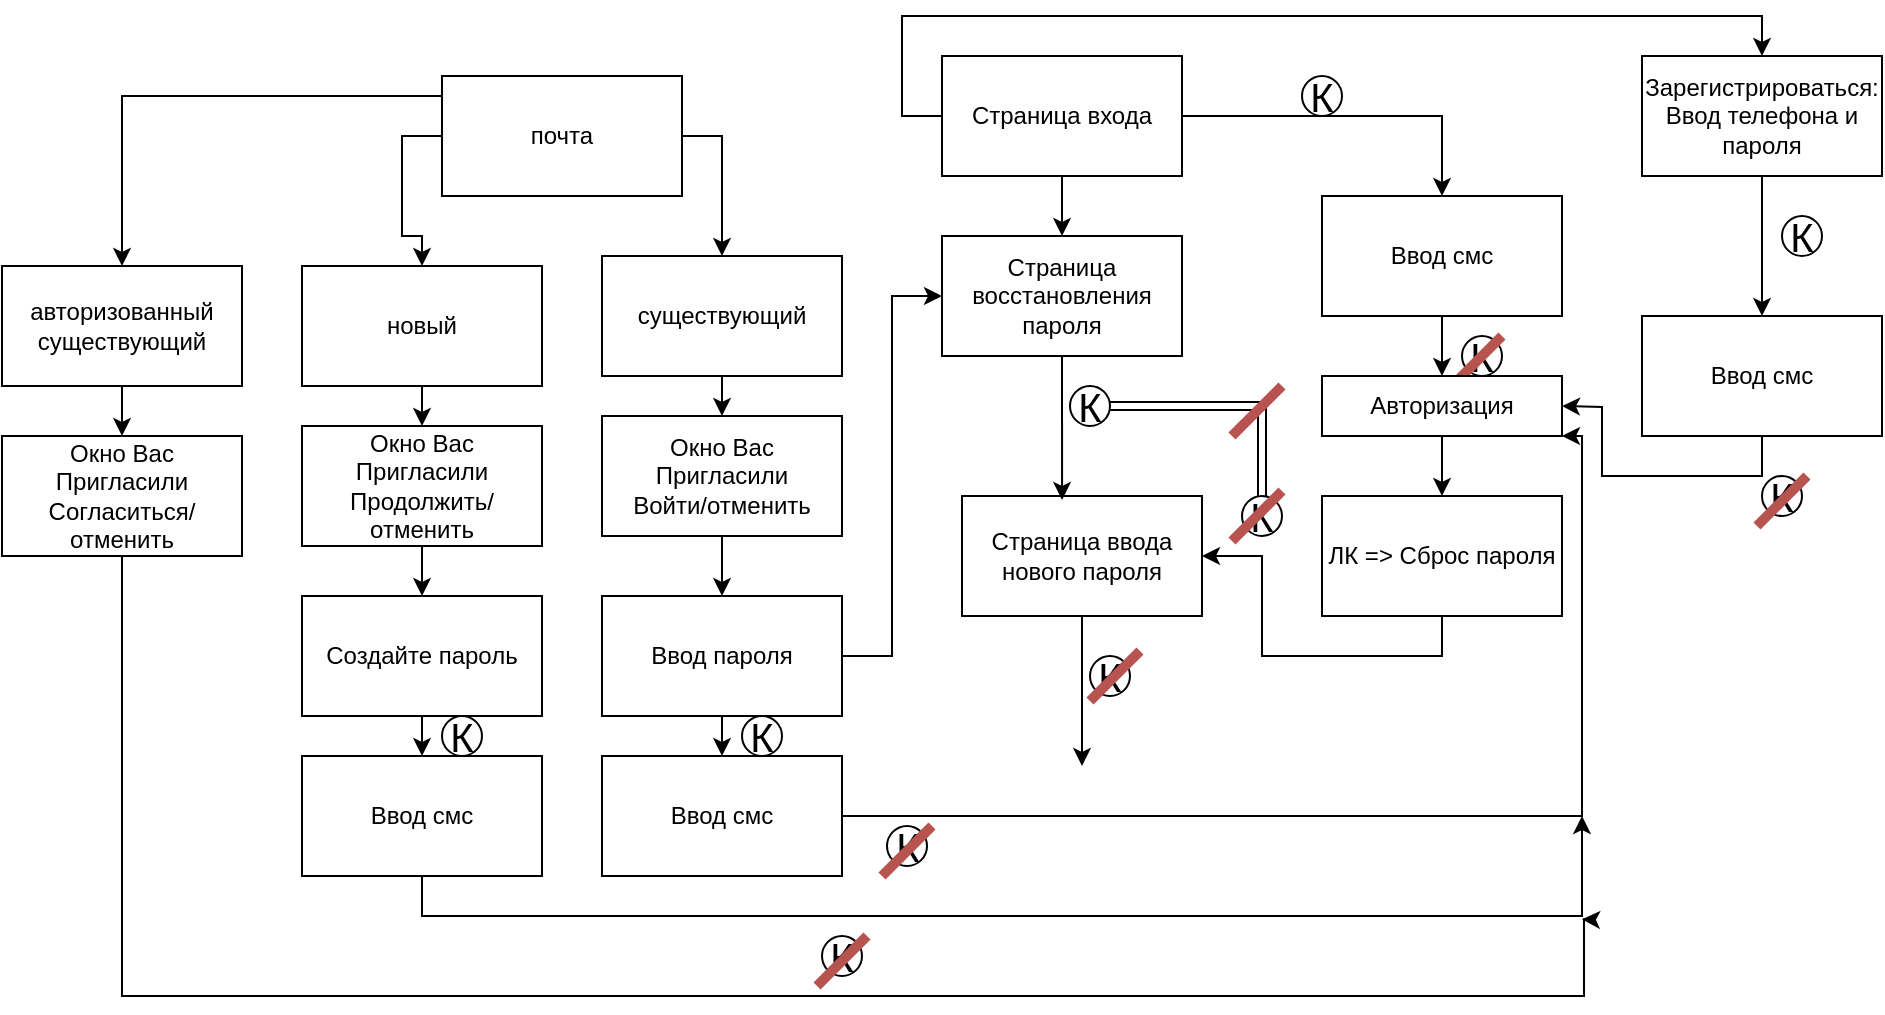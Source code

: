 <mxfile version="23.1.6" type="github">
  <diagram name="Страница — 1" id="66TOMJSSnxzuz0lcUZof">
    <mxGraphModel dx="1970" dy="583" grid="1" gridSize="10" guides="1" tooltips="1" connect="1" arrows="1" fold="1" page="1" pageScale="1" pageWidth="827" pageHeight="1169" math="0" shadow="0">
      <root>
        <mxCell id="0" />
        <mxCell id="1" parent="0" />
        <mxCell id="9x6tsyBbqe4y4ygr-2_b-15" style="edgeStyle=orthogonalEdgeStyle;rounded=0;orthogonalLoop=1;jettySize=auto;html=1;exitX=1;exitY=0.5;exitDx=0;exitDy=0;entryX=0.5;entryY=0;entryDx=0;entryDy=0;" parent="1" source="9x6tsyBbqe4y4ygr-2_b-1" target="9x6tsyBbqe4y4ygr-2_b-2" edge="1">
          <mxGeometry relative="1" as="geometry" />
        </mxCell>
        <mxCell id="9x6tsyBbqe4y4ygr-2_b-16" style="edgeStyle=orthogonalEdgeStyle;rounded=0;orthogonalLoop=1;jettySize=auto;html=1;exitX=0.5;exitY=1;exitDx=0;exitDy=0;entryX=0.5;entryY=0;entryDx=0;entryDy=0;" parent="1" source="9x6tsyBbqe4y4ygr-2_b-1" target="9x6tsyBbqe4y4ygr-2_b-4" edge="1">
          <mxGeometry relative="1" as="geometry" />
        </mxCell>
        <mxCell id="9x6tsyBbqe4y4ygr-2_b-23" style="edgeStyle=orthogonalEdgeStyle;rounded=0;orthogonalLoop=1;jettySize=auto;html=1;exitX=0;exitY=0.5;exitDx=0;exitDy=0;entryX=0.5;entryY=0;entryDx=0;entryDy=0;" parent="1" source="9x6tsyBbqe4y4ygr-2_b-1" target="9x6tsyBbqe4y4ygr-2_b-18" edge="1">
          <mxGeometry relative="1" as="geometry">
            <mxPoint x="210" y="140" as="targetPoint" />
          </mxGeometry>
        </mxCell>
        <mxCell id="9x6tsyBbqe4y4ygr-2_b-1" value="Страница входа" style="rounded=0;whiteSpace=wrap;html=1;" parent="1" vertex="1">
          <mxGeometry x="340" y="70" width="120" height="60" as="geometry" />
        </mxCell>
        <mxCell id="9x6tsyBbqe4y4ygr-2_b-25" style="edgeStyle=orthogonalEdgeStyle;rounded=0;orthogonalLoop=1;jettySize=auto;html=1;exitX=0.5;exitY=1;exitDx=0;exitDy=0;entryX=0.5;entryY=0;entryDx=0;entryDy=0;" parent="1" source="9x6tsyBbqe4y4ygr-2_b-2" edge="1">
          <mxGeometry relative="1" as="geometry">
            <mxPoint x="590" y="230" as="targetPoint" />
          </mxGeometry>
        </mxCell>
        <mxCell id="9x6tsyBbqe4y4ygr-2_b-2" value="Ввод смс" style="rounded=0;whiteSpace=wrap;html=1;" parent="1" vertex="1">
          <mxGeometry x="530" y="140" width="120" height="60" as="geometry" />
        </mxCell>
        <mxCell id="9x6tsyBbqe4y4ygr-2_b-12" style="edgeStyle=orthogonalEdgeStyle;rounded=0;orthogonalLoop=1;jettySize=auto;html=1;exitX=0.5;exitY=1;exitDx=0;exitDy=0;" parent="1" source="9x6tsyBbqe4y4ygr-2_b-3" target="9x6tsyBbqe4y4ygr-2_b-5" edge="1">
          <mxGeometry relative="1" as="geometry" />
        </mxCell>
        <mxCell id="9x6tsyBbqe4y4ygr-2_b-3" value="ЛК =&amp;gt; Сброс пароля" style="rounded=0;whiteSpace=wrap;html=1;" parent="1" vertex="1">
          <mxGeometry x="530" y="290" width="120" height="60" as="geometry" />
        </mxCell>
        <mxCell id="9x6tsyBbqe4y4ygr-2_b-4" value="Страница восстановления пароля" style="rounded=0;whiteSpace=wrap;html=1;" parent="1" vertex="1">
          <mxGeometry x="340" y="160" width="120" height="60" as="geometry" />
        </mxCell>
        <mxCell id="9x6tsyBbqe4y4ygr-2_b-10" style="edgeStyle=orthogonalEdgeStyle;rounded=0;orthogonalLoop=1;jettySize=auto;html=1;exitX=0.5;exitY=1;exitDx=0;exitDy=0;" parent="1" source="9x6tsyBbqe4y4ygr-2_b-5" edge="1">
          <mxGeometry relative="1" as="geometry">
            <mxPoint x="410" y="425" as="targetPoint" />
          </mxGeometry>
        </mxCell>
        <mxCell id="9x6tsyBbqe4y4ygr-2_b-5" value="Страница ввода нового пароля" style="rounded=0;whiteSpace=wrap;html=1;" parent="1" vertex="1">
          <mxGeometry x="350" y="290" width="120" height="60" as="geometry" />
        </mxCell>
        <mxCell id="9x6tsyBbqe4y4ygr-2_b-13" style="edgeStyle=orthogonalEdgeStyle;rounded=0;orthogonalLoop=1;jettySize=auto;html=1;exitX=0.5;exitY=1;exitDx=0;exitDy=0;entryX=0.417;entryY=0.033;entryDx=0;entryDy=0;entryPerimeter=0;" parent="1" source="9x6tsyBbqe4y4ygr-2_b-4" target="9x6tsyBbqe4y4ygr-2_b-5" edge="1">
          <mxGeometry relative="1" as="geometry" />
        </mxCell>
        <mxCell id="9x6tsyBbqe4y4ygr-2_b-21" style="edgeStyle=orthogonalEdgeStyle;rounded=0;orthogonalLoop=1;jettySize=auto;html=1;exitX=0.5;exitY=1;exitDx=0;exitDy=0;entryX=0.5;entryY=0;entryDx=0;entryDy=0;" parent="1" source="9x6tsyBbqe4y4ygr-2_b-18" target="9x6tsyBbqe4y4ygr-2_b-19" edge="1">
          <mxGeometry relative="1" as="geometry" />
        </mxCell>
        <mxCell id="9x6tsyBbqe4y4ygr-2_b-18" value="Зарегистрироваться:&lt;br&gt;Ввод телефона и пароля" style="rounded=0;whiteSpace=wrap;html=1;" parent="1" vertex="1">
          <mxGeometry x="690" y="70" width="120" height="60" as="geometry" />
        </mxCell>
        <mxCell id="9x6tsyBbqe4y4ygr-2_b-39" style="edgeStyle=orthogonalEdgeStyle;rounded=0;orthogonalLoop=1;jettySize=auto;html=1;exitX=0.5;exitY=1;exitDx=0;exitDy=0;entryX=1;entryY=0.5;entryDx=0;entryDy=0;" parent="1" source="9x6tsyBbqe4y4ygr-2_b-19" edge="1">
          <mxGeometry relative="1" as="geometry">
            <mxPoint x="650" y="245" as="targetPoint" />
          </mxGeometry>
        </mxCell>
        <mxCell id="9x6tsyBbqe4y4ygr-2_b-19" value="Ввод смс" style="rounded=0;whiteSpace=wrap;html=1;" parent="1" vertex="1">
          <mxGeometry x="690" y="200" width="120" height="60" as="geometry" />
        </mxCell>
        <mxCell id="9x6tsyBbqe4y4ygr-2_b-26" style="edgeStyle=orthogonalEdgeStyle;rounded=0;orthogonalLoop=1;jettySize=auto;html=1;exitX=0.5;exitY=1;exitDx=0;exitDy=0;entryX=0.5;entryY=0;entryDx=0;entryDy=0;" parent="1" target="9x6tsyBbqe4y4ygr-2_b-3" edge="1">
          <mxGeometry relative="1" as="geometry">
            <mxPoint x="590" y="260" as="sourcePoint" />
          </mxGeometry>
        </mxCell>
        <mxCell id="9x6tsyBbqe4y4ygr-2_b-27" value="&lt;font style=&quot;font-size: 20px;&quot;&gt;К&lt;/font&gt;" style="ellipse;whiteSpace=wrap;html=1;" parent="1" vertex="1">
          <mxGeometry x="520" y="80" width="20" height="20" as="geometry" />
        </mxCell>
        <mxCell id="9x6tsyBbqe4y4ygr-2_b-30" value="&lt;font style=&quot;font-size: 20px;&quot;&gt;К&lt;/font&gt;" style="ellipse;whiteSpace=wrap;html=1;" parent="1" vertex="1">
          <mxGeometry x="600" y="210" width="20" height="20" as="geometry" />
        </mxCell>
        <mxCell id="9x6tsyBbqe4y4ygr-2_b-31" value="&lt;font style=&quot;font-size: 20px;&quot;&gt;К&lt;/font&gt;" style="ellipse;whiteSpace=wrap;html=1;" parent="1" vertex="1">
          <mxGeometry x="490" y="290" width="20" height="20" as="geometry" />
        </mxCell>
        <mxCell id="9x6tsyBbqe4y4ygr-2_b-34" style="edgeStyle=orthogonalEdgeStyle;rounded=0;orthogonalLoop=1;jettySize=auto;html=1;exitX=1;exitY=0.5;exitDx=0;exitDy=0;entryX=0.5;entryY=0;entryDx=0;entryDy=0;shape=link;" parent="1" source="9x6tsyBbqe4y4ygr-2_b-32" target="9x6tsyBbqe4y4ygr-2_b-31" edge="1">
          <mxGeometry relative="1" as="geometry" />
        </mxCell>
        <mxCell id="9x6tsyBbqe4y4ygr-2_b-32" value="&lt;font style=&quot;font-size: 20px;&quot;&gt;К&lt;/font&gt;" style="ellipse;whiteSpace=wrap;html=1;" parent="1" vertex="1">
          <mxGeometry x="404" y="235" width="20" height="20" as="geometry" />
        </mxCell>
        <mxCell id="9x6tsyBbqe4y4ygr-2_b-35" value="&lt;font style=&quot;font-size: 20px;&quot;&gt;К&lt;/font&gt;" style="ellipse;whiteSpace=wrap;html=1;" parent="1" vertex="1">
          <mxGeometry x="414" y="370" width="20" height="20" as="geometry" />
        </mxCell>
        <mxCell id="9x6tsyBbqe4y4ygr-2_b-36" value="&lt;font style=&quot;font-size: 20px;&quot;&gt;К&lt;/font&gt;" style="ellipse;whiteSpace=wrap;html=1;" parent="1" vertex="1">
          <mxGeometry x="750" y="280" width="20" height="20" as="geometry" />
        </mxCell>
        <mxCell id="9x6tsyBbqe4y4ygr-2_b-37" value="&lt;font style=&quot;font-size: 20px;&quot;&gt;К&lt;/font&gt;" style="ellipse;whiteSpace=wrap;html=1;" parent="1" vertex="1">
          <mxGeometry x="760" y="150" width="20" height="20" as="geometry" />
        </mxCell>
        <mxCell id="9x6tsyBbqe4y4ygr-2_b-43" value="" style="endArrow=none;html=1;rounded=0;fillColor=#f8cecc;strokeColor=#b85450;strokeWidth=5;" parent="1" edge="1">
          <mxGeometry width="50" height="50" relative="1" as="geometry">
            <mxPoint x="747.5" y="305" as="sourcePoint" />
            <mxPoint x="772.5" y="280" as="targetPoint" />
          </mxGeometry>
        </mxCell>
        <mxCell id="9x6tsyBbqe4y4ygr-2_b-44" value="" style="endArrow=none;html=1;rounded=0;fillColor=#f8cecc;strokeColor=#b85450;strokeWidth=5;" parent="1" edge="1">
          <mxGeometry width="50" height="50" relative="1" as="geometry">
            <mxPoint x="595" y="235" as="sourcePoint" />
            <mxPoint x="620" y="210" as="targetPoint" />
            <Array as="points" />
          </mxGeometry>
        </mxCell>
        <mxCell id="9x6tsyBbqe4y4ygr-2_b-46" value="Авторизация" style="rounded=0;whiteSpace=wrap;html=1;" parent="1" vertex="1">
          <mxGeometry x="530" y="230" width="120" height="30" as="geometry" />
        </mxCell>
        <mxCell id="9x6tsyBbqe4y4ygr-2_b-64" style="edgeStyle=orthogonalEdgeStyle;rounded=0;orthogonalLoop=1;jettySize=auto;html=1;exitX=0;exitY=0.5;exitDx=0;exitDy=0;entryX=0.5;entryY=0;entryDx=0;entryDy=0;" parent="1" source="9x6tsyBbqe4y4ygr-2_b-47" target="9x6tsyBbqe4y4ygr-2_b-49" edge="1">
          <mxGeometry relative="1" as="geometry" />
        </mxCell>
        <mxCell id="9x6tsyBbqe4y4ygr-2_b-65" style="edgeStyle=orthogonalEdgeStyle;rounded=0;orthogonalLoop=1;jettySize=auto;html=1;exitX=1;exitY=0.5;exitDx=0;exitDy=0;entryX=0.5;entryY=0;entryDx=0;entryDy=0;" parent="1" source="9x6tsyBbqe4y4ygr-2_b-47" target="9x6tsyBbqe4y4ygr-2_b-48" edge="1">
          <mxGeometry relative="1" as="geometry" />
        </mxCell>
        <mxCell id="6nNt_AbwfM6kIq5hgyWA-8" style="edgeStyle=orthogonalEdgeStyle;rounded=0;orthogonalLoop=1;jettySize=auto;html=1;exitX=0;exitY=0;exitDx=0;exitDy=0;entryX=0.5;entryY=0;entryDx=0;entryDy=0;" edge="1" parent="1" source="9x6tsyBbqe4y4ygr-2_b-47" target="6nNt_AbwfM6kIq5hgyWA-6">
          <mxGeometry relative="1" as="geometry">
            <Array as="points">
              <mxPoint x="90" y="90" />
              <mxPoint x="-70" y="90" />
            </Array>
          </mxGeometry>
        </mxCell>
        <mxCell id="9x6tsyBbqe4y4ygr-2_b-47" value="почта" style="rounded=0;whiteSpace=wrap;html=1;" parent="1" vertex="1">
          <mxGeometry x="90" y="80" width="120" height="60" as="geometry" />
        </mxCell>
        <mxCell id="9x6tsyBbqe4y4ygr-2_b-71" style="edgeStyle=orthogonalEdgeStyle;rounded=0;orthogonalLoop=1;jettySize=auto;html=1;exitX=0.5;exitY=1;exitDx=0;exitDy=0;entryX=0.5;entryY=0;entryDx=0;entryDy=0;" parent="1" source="9x6tsyBbqe4y4ygr-2_b-48" target="9x6tsyBbqe4y4ygr-2_b-50" edge="1">
          <mxGeometry relative="1" as="geometry" />
        </mxCell>
        <mxCell id="9x6tsyBbqe4y4ygr-2_b-48" value="существующий" style="rounded=0;whiteSpace=wrap;html=1;" parent="1" vertex="1">
          <mxGeometry x="170" y="170" width="120" height="60" as="geometry" />
        </mxCell>
        <mxCell id="9x6tsyBbqe4y4ygr-2_b-70" style="edgeStyle=orthogonalEdgeStyle;rounded=0;orthogonalLoop=1;jettySize=auto;html=1;exitX=0.5;exitY=1;exitDx=0;exitDy=0;entryX=0.5;entryY=0;entryDx=0;entryDy=0;" parent="1" source="9x6tsyBbqe4y4ygr-2_b-49" target="9x6tsyBbqe4y4ygr-2_b-57" edge="1">
          <mxGeometry relative="1" as="geometry" />
        </mxCell>
        <mxCell id="9x6tsyBbqe4y4ygr-2_b-49" value="новый" style="rounded=0;whiteSpace=wrap;html=1;" parent="1" vertex="1">
          <mxGeometry x="20" y="175" width="120" height="60" as="geometry" />
        </mxCell>
        <mxCell id="9x6tsyBbqe4y4ygr-2_b-73" style="edgeStyle=orthogonalEdgeStyle;rounded=0;orthogonalLoop=1;jettySize=auto;html=1;exitX=0.5;exitY=1;exitDx=0;exitDy=0;entryX=0.5;entryY=0;entryDx=0;entryDy=0;" parent="1" source="9x6tsyBbqe4y4ygr-2_b-50" target="9x6tsyBbqe4y4ygr-2_b-51" edge="1">
          <mxGeometry relative="1" as="geometry" />
        </mxCell>
        <mxCell id="9x6tsyBbqe4y4ygr-2_b-50" value="Окно Вас Пригласили&lt;br&gt;Войти/отменить" style="rounded=0;whiteSpace=wrap;html=1;" parent="1" vertex="1">
          <mxGeometry x="170" y="250" width="120" height="60" as="geometry" />
        </mxCell>
        <mxCell id="9x6tsyBbqe4y4ygr-2_b-52" style="edgeStyle=orthogonalEdgeStyle;rounded=0;orthogonalLoop=1;jettySize=auto;html=1;exitX=1;exitY=0.5;exitDx=0;exitDy=0;entryX=0;entryY=0.5;entryDx=0;entryDy=0;" parent="1" source="9x6tsyBbqe4y4ygr-2_b-51" target="9x6tsyBbqe4y4ygr-2_b-4" edge="1">
          <mxGeometry relative="1" as="geometry" />
        </mxCell>
        <mxCell id="9x6tsyBbqe4y4ygr-2_b-77" style="edgeStyle=orthogonalEdgeStyle;rounded=0;orthogonalLoop=1;jettySize=auto;html=1;exitX=0.5;exitY=1;exitDx=0;exitDy=0;entryX=0.5;entryY=0;entryDx=0;entryDy=0;" parent="1" source="9x6tsyBbqe4y4ygr-2_b-51" target="9x6tsyBbqe4y4ygr-2_b-53" edge="1">
          <mxGeometry relative="1" as="geometry" />
        </mxCell>
        <mxCell id="9x6tsyBbqe4y4ygr-2_b-51" value="Ввод пароля" style="rounded=0;whiteSpace=wrap;html=1;" parent="1" vertex="1">
          <mxGeometry x="170" y="340" width="120" height="60" as="geometry" />
        </mxCell>
        <mxCell id="9x6tsyBbqe4y4ygr-2_b-56" style="edgeStyle=orthogonalEdgeStyle;rounded=0;orthogonalLoop=1;jettySize=auto;html=1;exitX=1;exitY=0.5;exitDx=0;exitDy=0;entryX=1;entryY=1;entryDx=0;entryDy=0;" parent="1" source="9x6tsyBbqe4y4ygr-2_b-53" target="9x6tsyBbqe4y4ygr-2_b-46" edge="1">
          <mxGeometry relative="1" as="geometry">
            <Array as="points">
              <mxPoint x="660" y="450" />
              <mxPoint x="660" y="260" />
            </Array>
          </mxGeometry>
        </mxCell>
        <mxCell id="9x6tsyBbqe4y4ygr-2_b-53" value="Ввод смс" style="rounded=0;whiteSpace=wrap;html=1;" parent="1" vertex="1">
          <mxGeometry x="170" y="420" width="120" height="60" as="geometry" />
        </mxCell>
        <mxCell id="9x6tsyBbqe4y4ygr-2_b-54" value="&lt;font style=&quot;font-size: 20px;&quot;&gt;К&lt;/font&gt;" style="ellipse;whiteSpace=wrap;html=1;" parent="1" vertex="1">
          <mxGeometry x="312.5" y="455" width="20" height="20" as="geometry" />
        </mxCell>
        <mxCell id="9x6tsyBbqe4y4ygr-2_b-55" value="" style="endArrow=none;html=1;rounded=0;fillColor=#f8cecc;strokeColor=#b85450;strokeWidth=5;" parent="1" edge="1">
          <mxGeometry width="50" height="50" relative="1" as="geometry">
            <mxPoint x="310" y="480" as="sourcePoint" />
            <mxPoint x="335" y="455" as="targetPoint" />
          </mxGeometry>
        </mxCell>
        <mxCell id="9x6tsyBbqe4y4ygr-2_b-72" style="edgeStyle=orthogonalEdgeStyle;rounded=0;orthogonalLoop=1;jettySize=auto;html=1;exitX=0.5;exitY=1;exitDx=0;exitDy=0;entryX=0.5;entryY=0;entryDx=0;entryDy=0;" parent="1" source="9x6tsyBbqe4y4ygr-2_b-57" target="9x6tsyBbqe4y4ygr-2_b-58" edge="1">
          <mxGeometry relative="1" as="geometry" />
        </mxCell>
        <mxCell id="9x6tsyBbqe4y4ygr-2_b-57" value="Окно Вас Пригласили&lt;br&gt;Продолжить/отменить" style="rounded=0;whiteSpace=wrap;html=1;" parent="1" vertex="1">
          <mxGeometry x="20" y="255" width="120" height="60" as="geometry" />
        </mxCell>
        <mxCell id="9x6tsyBbqe4y4ygr-2_b-75" style="edgeStyle=orthogonalEdgeStyle;rounded=0;orthogonalLoop=1;jettySize=auto;html=1;exitX=0.5;exitY=1;exitDx=0;exitDy=0;entryX=0.5;entryY=0;entryDx=0;entryDy=0;" parent="1" source="9x6tsyBbqe4y4ygr-2_b-58" target="9x6tsyBbqe4y4ygr-2_b-59" edge="1">
          <mxGeometry relative="1" as="geometry" />
        </mxCell>
        <mxCell id="9x6tsyBbqe4y4ygr-2_b-58" value="Создайте пароль" style="rounded=0;whiteSpace=wrap;html=1;" parent="1" vertex="1">
          <mxGeometry x="20" y="340" width="120" height="60" as="geometry" />
        </mxCell>
        <mxCell id="9x6tsyBbqe4y4ygr-2_b-60" style="edgeStyle=orthogonalEdgeStyle;rounded=0;orthogonalLoop=1;jettySize=auto;html=1;exitX=0.5;exitY=1;exitDx=0;exitDy=0;" parent="1" source="9x6tsyBbqe4y4ygr-2_b-59" edge="1">
          <mxGeometry relative="1" as="geometry">
            <mxPoint x="660" y="450" as="targetPoint" />
            <Array as="points">
              <mxPoint x="80" y="500" />
              <mxPoint x="660" y="500" />
            </Array>
          </mxGeometry>
        </mxCell>
        <mxCell id="9x6tsyBbqe4y4ygr-2_b-59" value="Ввод смс" style="rounded=0;whiteSpace=wrap;html=1;" parent="1" vertex="1">
          <mxGeometry x="20" y="420" width="120" height="60" as="geometry" />
        </mxCell>
        <mxCell id="9x6tsyBbqe4y4ygr-2_b-61" value="&lt;font style=&quot;font-size: 20px;&quot;&gt;К&lt;/font&gt;" style="ellipse;whiteSpace=wrap;html=1;" parent="1" vertex="1">
          <mxGeometry x="280" y="510" width="20" height="20" as="geometry" />
        </mxCell>
        <mxCell id="9x6tsyBbqe4y4ygr-2_b-63" value="" style="endArrow=none;html=1;rounded=0;fillColor=#f8cecc;strokeColor=#b85450;strokeWidth=5;" parent="1" edge="1">
          <mxGeometry width="50" height="50" relative="1" as="geometry">
            <mxPoint x="277.5" y="535" as="sourcePoint" />
            <mxPoint x="302.5" y="510" as="targetPoint" />
          </mxGeometry>
        </mxCell>
        <mxCell id="6nNt_AbwfM6kIq5hgyWA-1" value="" style="endArrow=none;html=1;rounded=0;fillColor=#f8cecc;strokeColor=#b85450;strokeWidth=5;" edge="1" parent="1">
          <mxGeometry width="50" height="50" relative="1" as="geometry">
            <mxPoint x="485" y="260" as="sourcePoint" />
            <mxPoint x="510" y="235" as="targetPoint" />
          </mxGeometry>
        </mxCell>
        <mxCell id="6nNt_AbwfM6kIq5hgyWA-2" value="" style="endArrow=none;html=1;rounded=0;fillColor=#f8cecc;strokeColor=#b85450;strokeWidth=5;" edge="1" parent="1">
          <mxGeometry width="50" height="50" relative="1" as="geometry">
            <mxPoint x="485" y="312.5" as="sourcePoint" />
            <mxPoint x="510" y="287.5" as="targetPoint" />
          </mxGeometry>
        </mxCell>
        <mxCell id="6nNt_AbwfM6kIq5hgyWA-3" value="" style="endArrow=none;html=1;rounded=0;fillColor=#f8cecc;strokeColor=#b85450;strokeWidth=5;" edge="1" parent="1">
          <mxGeometry width="50" height="50" relative="1" as="geometry">
            <mxPoint x="414" y="392.5" as="sourcePoint" />
            <mxPoint x="439" y="367.5" as="targetPoint" />
          </mxGeometry>
        </mxCell>
        <mxCell id="6nNt_AbwfM6kIq5hgyWA-4" value="&lt;font style=&quot;font-size: 20px;&quot;&gt;К&lt;/font&gt;" style="ellipse;whiteSpace=wrap;html=1;" vertex="1" parent="1">
          <mxGeometry x="90" y="400" width="20" height="20" as="geometry" />
        </mxCell>
        <mxCell id="6nNt_AbwfM6kIq5hgyWA-5" value="&lt;font style=&quot;font-size: 20px;&quot;&gt;К&lt;/font&gt;" style="ellipse;whiteSpace=wrap;html=1;" vertex="1" parent="1">
          <mxGeometry x="240" y="400" width="20" height="20" as="geometry" />
        </mxCell>
        <mxCell id="6nNt_AbwfM6kIq5hgyWA-9" style="edgeStyle=orthogonalEdgeStyle;rounded=0;orthogonalLoop=1;jettySize=auto;html=1;exitX=0.5;exitY=1;exitDx=0;exitDy=0;entryX=0.5;entryY=0;entryDx=0;entryDy=0;" edge="1" parent="1" source="6nNt_AbwfM6kIq5hgyWA-6" target="6nNt_AbwfM6kIq5hgyWA-7">
          <mxGeometry relative="1" as="geometry" />
        </mxCell>
        <mxCell id="6nNt_AbwfM6kIq5hgyWA-6" value="авторизованный&lt;br&gt;существующий" style="rounded=0;whiteSpace=wrap;html=1;" vertex="1" parent="1">
          <mxGeometry x="-130" y="175" width="120" height="60" as="geometry" />
        </mxCell>
        <mxCell id="6nNt_AbwfM6kIq5hgyWA-10" style="edgeStyle=orthogonalEdgeStyle;rounded=0;orthogonalLoop=1;jettySize=auto;html=1;exitX=0.5;exitY=1;exitDx=0;exitDy=0;" edge="1" parent="1" source="6nNt_AbwfM6kIq5hgyWA-7">
          <mxGeometry relative="1" as="geometry">
            <mxPoint x="660" y="501.667" as="targetPoint" />
            <Array as="points">
              <mxPoint x="-70" y="540" />
              <mxPoint x="661" y="540" />
              <mxPoint x="661" y="502" />
            </Array>
          </mxGeometry>
        </mxCell>
        <mxCell id="6nNt_AbwfM6kIq5hgyWA-7" value="Окно Вас Пригласили&lt;br&gt;Согласиться/отменить" style="rounded=0;whiteSpace=wrap;html=1;" vertex="1" parent="1">
          <mxGeometry x="-130" y="260" width="120" height="60" as="geometry" />
        </mxCell>
      </root>
    </mxGraphModel>
  </diagram>
</mxfile>
